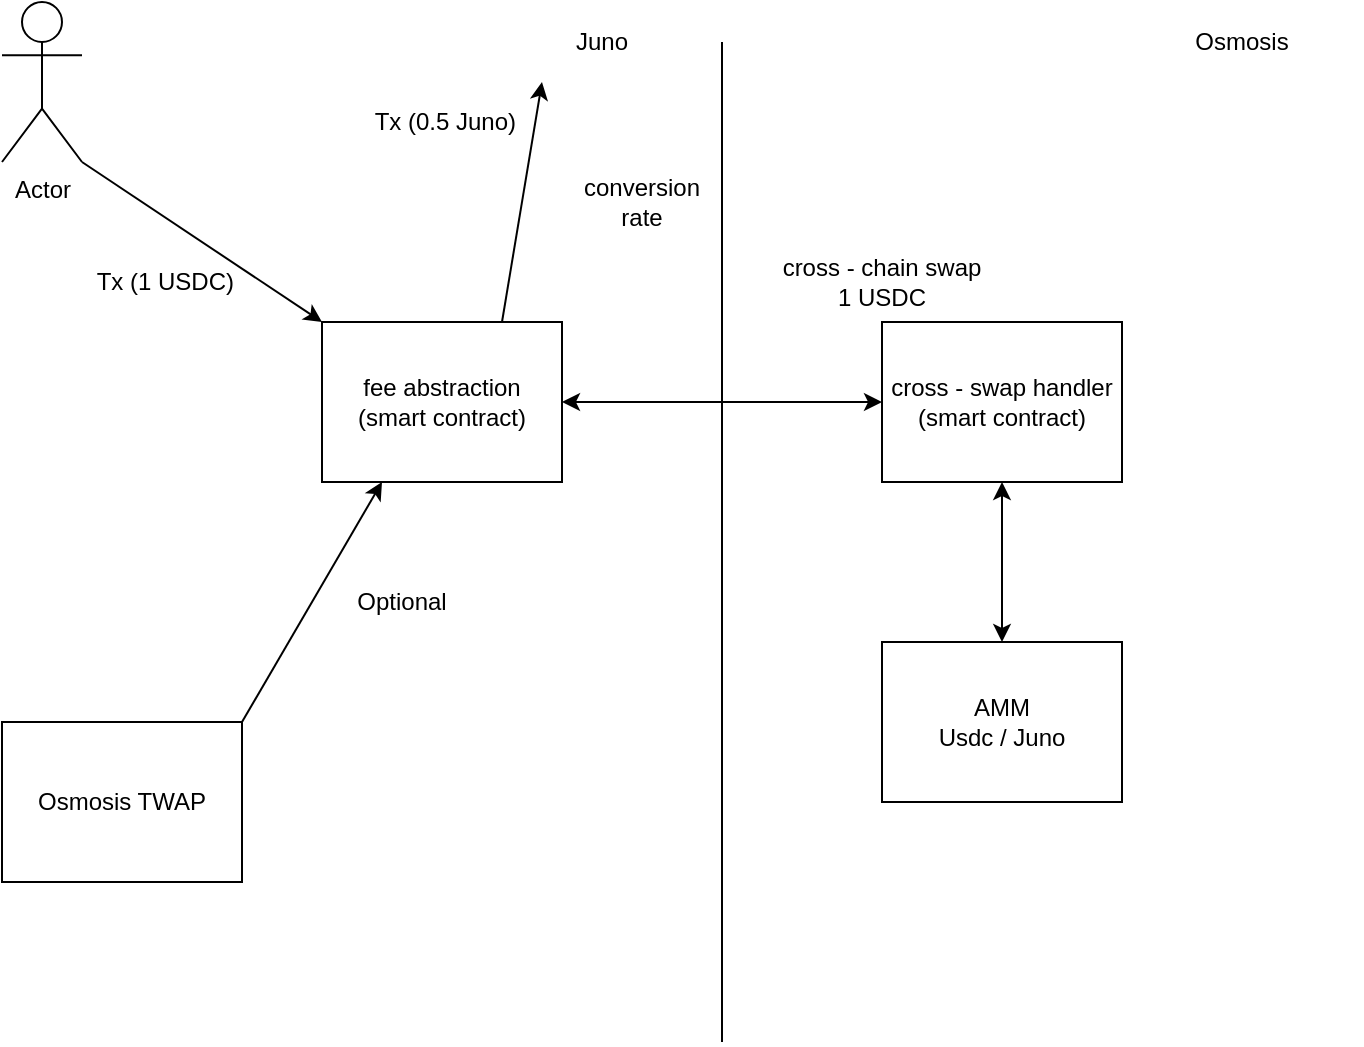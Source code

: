 <mxfile version="20.3.0" type="device"><diagram id="ozpnOZ9nH6gwhqaDmTzM" name="Page-1"><mxGraphModel dx="841" dy="660" grid="1" gridSize="10" guides="1" tooltips="1" connect="1" arrows="1" fold="1" page="1" pageScale="1" pageWidth="850" pageHeight="1100" math="0" shadow="0"><root><mxCell id="0"/><mxCell id="1" parent="0"/><mxCell id="VvNQ49urZnvwa0M3iWvc-1" value="Osmosis TWAP" style="rounded=0;whiteSpace=wrap;html=1;" parent="1" vertex="1"><mxGeometry x="40" y="400" width="120" height="80" as="geometry"/></mxCell><mxCell id="VvNQ49urZnvwa0M3iWvc-2" value="Juno" style="text;html=1;strokeColor=none;fillColor=none;align=center;verticalAlign=middle;whiteSpace=wrap;rounded=0;" parent="1" vertex="1"><mxGeometry x="280" y="40" width="120" height="40" as="geometry"/></mxCell><mxCell id="VvNQ49urZnvwa0M3iWvc-5" value="fee abstraction&lt;br&gt;(smart contract)" style="rounded=0;whiteSpace=wrap;html=1;" parent="1" vertex="1"><mxGeometry x="200" y="200" width="120" height="80" as="geometry"/></mxCell><mxCell id="VvNQ49urZnvwa0M3iWvc-7" value="Actor" style="shape=umlActor;verticalLabelPosition=bottom;verticalAlign=top;html=1;outlineConnect=0;" parent="1" vertex="1"><mxGeometry x="40" y="40" width="40" height="80" as="geometry"/></mxCell><mxCell id="VvNQ49urZnvwa0M3iWvc-10" value="Osmosis" style="text;html=1;strokeColor=none;fillColor=none;align=center;verticalAlign=middle;whiteSpace=wrap;rounded=0;" parent="1" vertex="1"><mxGeometry x="600" y="40" width="120" height="40" as="geometry"/></mxCell><mxCell id="VvNQ49urZnvwa0M3iWvc-11" value="" style="endArrow=classic;html=1;rounded=0;exitX=1;exitY=0;exitDx=0;exitDy=0;entryX=0.25;entryY=1;entryDx=0;entryDy=0;" parent="1" source="VvNQ49urZnvwa0M3iWvc-1" target="VvNQ49urZnvwa0M3iWvc-5" edge="1"><mxGeometry width="50" height="50" relative="1" as="geometry"><mxPoint x="280" y="470" as="sourcePoint"/><mxPoint x="330" y="420" as="targetPoint"/></mxGeometry></mxCell><mxCell id="VvNQ49urZnvwa0M3iWvc-12" value="conversion rate" style="text;html=1;strokeColor=none;fillColor=none;align=center;verticalAlign=middle;whiteSpace=wrap;rounded=0;" parent="1" vertex="1"><mxGeometry x="320" y="120" width="80" height="40" as="geometry"/></mxCell><mxCell id="VvNQ49urZnvwa0M3iWvc-17" value="AMM&lt;br&gt;Usdc / Juno" style="rounded=0;whiteSpace=wrap;html=1;" parent="1" vertex="1"><mxGeometry x="480" y="360" width="120" height="80" as="geometry"/></mxCell><mxCell id="VvNQ49urZnvwa0M3iWvc-18" value="" style="endArrow=none;html=1;rounded=0;entryX=1;entryY=0.5;entryDx=0;entryDy=0;" parent="1" target="VvNQ49urZnvwa0M3iWvc-2" edge="1"><mxGeometry width="50" height="50" relative="1" as="geometry"><mxPoint x="400" y="560" as="sourcePoint"/><mxPoint x="600" y="420" as="targetPoint"/></mxGeometry></mxCell><mxCell id="VvNQ49urZnvwa0M3iWvc-21" value="cross - chain swap&lt;br&gt;1 USDC" style="text;html=1;strokeColor=none;fillColor=none;align=center;verticalAlign=middle;whiteSpace=wrap;rounded=0;" parent="1" vertex="1"><mxGeometry x="425" y="160" width="110" height="40" as="geometry"/></mxCell><mxCell id="VvNQ49urZnvwa0M3iWvc-22" value="Optional" style="text;html=1;strokeColor=none;fillColor=none;align=center;verticalAlign=middle;whiteSpace=wrap;rounded=0;" parent="1" vertex="1"><mxGeometry x="200" y="320" width="80" height="40" as="geometry"/></mxCell><mxCell id="VvNQ49urZnvwa0M3iWvc-23" value="" style="endArrow=classic;html=1;rounded=0;exitX=1;exitY=1;exitDx=0;exitDy=0;exitPerimeter=0;entryX=0;entryY=0;entryDx=0;entryDy=0;" parent="1" source="VvNQ49urZnvwa0M3iWvc-7" target="VvNQ49urZnvwa0M3iWvc-5" edge="1"><mxGeometry width="50" height="50" relative="1" as="geometry"><mxPoint x="90" y="340" as="sourcePoint"/><mxPoint x="140" y="290" as="targetPoint"/></mxGeometry></mxCell><mxCell id="VvNQ49urZnvwa0M3iWvc-24" value="&amp;nbsp;Tx (1 USDC)" style="text;html=1;strokeColor=none;fillColor=none;align=center;verticalAlign=middle;whiteSpace=wrap;rounded=0;" parent="1" vertex="1"><mxGeometry x="80" y="160" width="80" height="40" as="geometry"/></mxCell><mxCell id="VvNQ49urZnvwa0M3iWvc-27" value="" style="endArrow=classic;html=1;rounded=0;exitX=0.75;exitY=0;exitDx=0;exitDy=0;entryX=0.25;entryY=1;entryDx=0;entryDy=0;" parent="1" source="VvNQ49urZnvwa0M3iWvc-5" target="VvNQ49urZnvwa0M3iWvc-2" edge="1"><mxGeometry width="50" height="50" relative="1" as="geometry"><mxPoint x="430" y="390" as="sourcePoint"/><mxPoint x="480" y="340" as="targetPoint"/></mxGeometry></mxCell><mxCell id="VvNQ49urZnvwa0M3iWvc-28" value="&amp;nbsp;Tx (0.5 Juno)" style="text;html=1;strokeColor=none;fillColor=none;align=center;verticalAlign=middle;whiteSpace=wrap;rounded=0;" parent="1" vertex="1"><mxGeometry x="220" y="80" width="80" height="40" as="geometry"/></mxCell><mxCell id="hYNHsww8lQIIyVxWZv5G-1" value="cross - swap handler&lt;br&gt;(smart contract)" style="rounded=0;whiteSpace=wrap;html=1;" vertex="1" parent="1"><mxGeometry x="480" y="200" width="120" height="80" as="geometry"/></mxCell><mxCell id="hYNHsww8lQIIyVxWZv5G-2" value="" style="endArrow=classic;startArrow=classic;html=1;rounded=0;exitX=1;exitY=0.5;exitDx=0;exitDy=0;entryX=0;entryY=0.5;entryDx=0;entryDy=0;" edge="1" parent="1" source="VvNQ49urZnvwa0M3iWvc-5" target="hYNHsww8lQIIyVxWZv5G-1"><mxGeometry width="50" height="50" relative="1" as="geometry"><mxPoint x="360" y="420" as="sourcePoint"/><mxPoint x="410" y="370" as="targetPoint"/></mxGeometry></mxCell><mxCell id="hYNHsww8lQIIyVxWZv5G-3" value="" style="endArrow=classic;startArrow=classic;html=1;rounded=0;entryX=0.5;entryY=1;entryDx=0;entryDy=0;exitX=0.5;exitY=0;exitDx=0;exitDy=0;" edge="1" parent="1" source="VvNQ49urZnvwa0M3iWvc-17" target="hYNHsww8lQIIyVxWZv5G-1"><mxGeometry width="50" height="50" relative="1" as="geometry"><mxPoint x="260" y="480" as="sourcePoint"/><mxPoint x="310" y="430" as="targetPoint"/></mxGeometry></mxCell></root></mxGraphModel></diagram></mxfile>